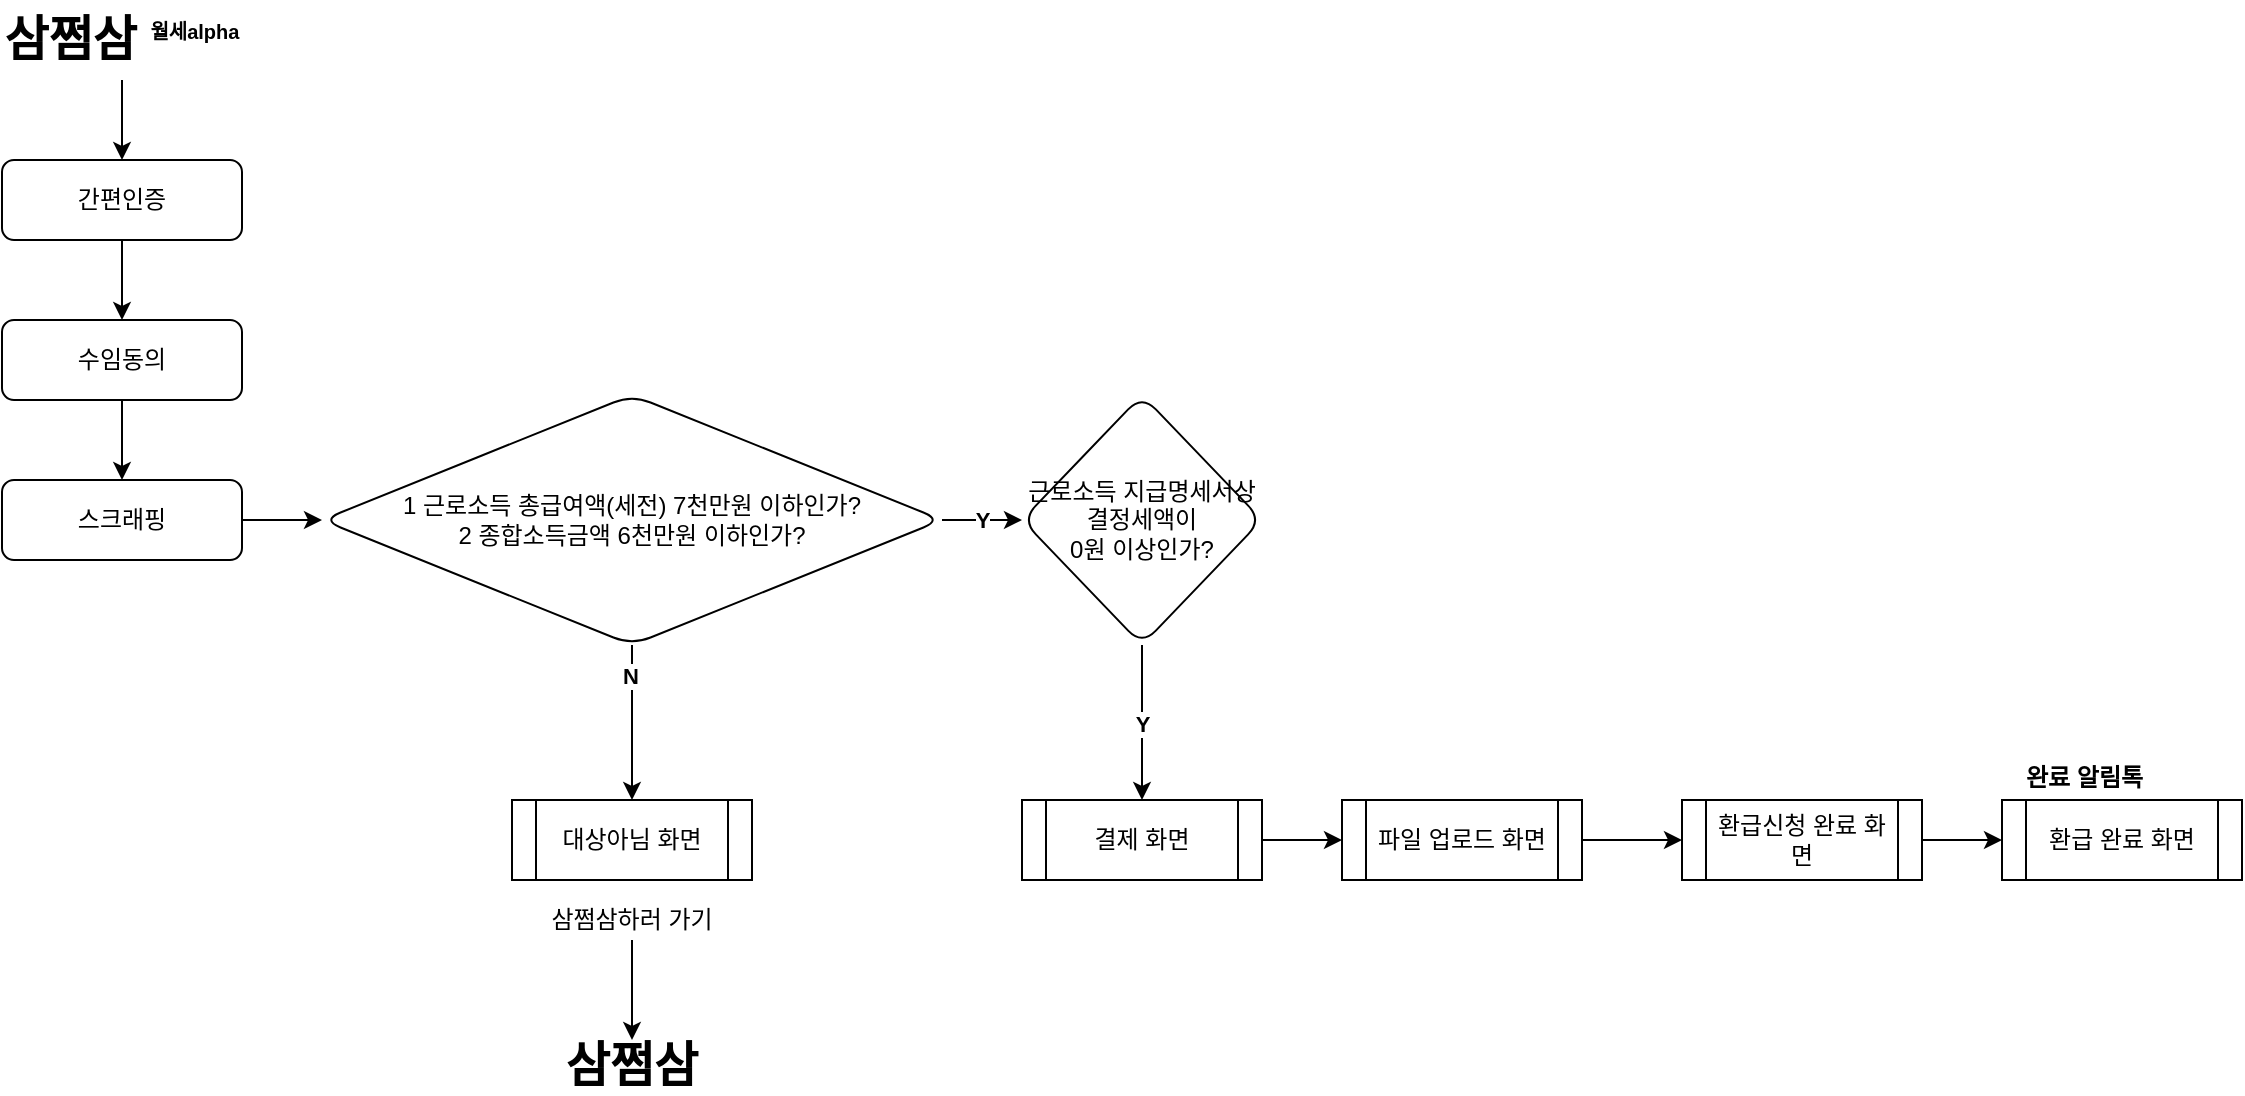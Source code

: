 <mxfile version="14.8.6" type="github">
  <diagram id="FFPN_viR1QeTXnwRhpP1" name="Page-1">
    <mxGraphModel dx="1024" dy="598" grid="1" gridSize="10" guides="1" tooltips="1" connect="1" arrows="1" fold="1" page="1" pageScale="1" pageWidth="827" pageHeight="1169" math="0" shadow="0">
      <root>
        <mxCell id="0" />
        <mxCell id="1" parent="0" />
        <mxCell id="fOPeem-4GS8IQXv0jA_y-4" value="" style="edgeStyle=orthogonalEdgeStyle;rounded=0;orthogonalLoop=1;jettySize=auto;html=1;" parent="1" source="fOPeem-4GS8IQXv0jA_y-2" target="fOPeem-4GS8IQXv0jA_y-3" edge="1">
          <mxGeometry relative="1" as="geometry" />
        </mxCell>
        <mxCell id="fOPeem-4GS8IQXv0jA_y-2" value="간편인증" style="rounded=1;whiteSpace=wrap;html=1;" parent="1" vertex="1">
          <mxGeometry x="120" y="160" width="120" height="40" as="geometry" />
        </mxCell>
        <mxCell id="fOPeem-4GS8IQXv0jA_y-6" value="" style="edgeStyle=orthogonalEdgeStyle;rounded=0;orthogonalLoop=1;jettySize=auto;html=1;" parent="1" source="fOPeem-4GS8IQXv0jA_y-3" target="fOPeem-4GS8IQXv0jA_y-5" edge="1">
          <mxGeometry relative="1" as="geometry" />
        </mxCell>
        <mxCell id="fOPeem-4GS8IQXv0jA_y-3" value="수임동의" style="rounded=1;whiteSpace=wrap;html=1;" parent="1" vertex="1">
          <mxGeometry x="120" y="240" width="120" height="40" as="geometry" />
        </mxCell>
        <mxCell id="fOPeem-4GS8IQXv0jA_y-8" value="" style="edgeStyle=orthogonalEdgeStyle;rounded=0;orthogonalLoop=1;jettySize=auto;html=1;" parent="1" source="fOPeem-4GS8IQXv0jA_y-5" target="fOPeem-4GS8IQXv0jA_y-7" edge="1">
          <mxGeometry relative="1" as="geometry" />
        </mxCell>
        <mxCell id="fOPeem-4GS8IQXv0jA_y-5" value="스크래핑" style="rounded=1;whiteSpace=wrap;html=1;" parent="1" vertex="1">
          <mxGeometry x="120" y="320" width="120" height="40" as="geometry" />
        </mxCell>
        <mxCell id="ceO7FLTLpm3Mc5pa_Sh7-29" value="&lt;b&gt;Y&lt;/b&gt;" style="edgeStyle=orthogonalEdgeStyle;rounded=0;orthogonalLoop=1;jettySize=auto;html=1;entryX=0;entryY=0.5;entryDx=0;entryDy=0;" parent="1" source="fOPeem-4GS8IQXv0jA_y-7" target="ceO7FLTLpm3Mc5pa_Sh7-18" edge="1">
          <mxGeometry relative="1" as="geometry" />
        </mxCell>
        <mxCell id="fOPeem-4GS8IQXv0jA_y-7" value="1 근로소득&amp;nbsp;총급여액(세전)&amp;nbsp;7천만원 이하인가?&lt;br&gt;2&amp;nbsp;&lt;span style=&quot;font-family: &amp;#34;helvetica&amp;#34;&quot;&gt;종합소득금액&amp;nbsp;6천만원&lt;/span&gt;&lt;span style=&quot;font-family: &amp;#34;helvetica&amp;#34;&quot;&gt;&amp;nbsp;&lt;/span&gt;&lt;span style=&quot;font-family: &amp;#34;helvetica&amp;#34;&quot;&gt;이하인가?&lt;/span&gt;" style="rhombus;whiteSpace=wrap;html=1;rounded=1;" parent="1" vertex="1">
          <mxGeometry x="280" y="277.5" width="310" height="125" as="geometry" />
        </mxCell>
        <mxCell id="fOPeem-4GS8IQXv0jA_y-26" style="edgeStyle=orthogonalEdgeStyle;rounded=0;orthogonalLoop=1;jettySize=auto;html=1;entryX=0.5;entryY=0;entryDx=0;entryDy=0;exitX=0.5;exitY=1;exitDx=0;exitDy=0;" parent="1" edge="1">
          <mxGeometry relative="1" as="geometry">
            <Array as="points">
              <mxPoint x="435" y="440" />
              <mxPoint x="435" y="440" />
            </Array>
            <mxPoint x="435" y="402.5" as="sourcePoint" />
            <mxPoint x="435" y="480" as="targetPoint" />
          </mxGeometry>
        </mxCell>
        <mxCell id="fOPeem-4GS8IQXv0jA_y-27" value="&lt;b&gt;N&lt;/b&gt;" style="edgeLabel;html=1;align=center;verticalAlign=middle;resizable=0;points=[];" parent="fOPeem-4GS8IQXv0jA_y-26" vertex="1" connectable="0">
          <mxGeometry x="-0.6" y="-1" relative="1" as="geometry">
            <mxPoint as="offset" />
          </mxGeometry>
        </mxCell>
        <mxCell id="fOPeem-4GS8IQXv0jA_y-16" value="&lt;span&gt;대상아님 화면&lt;/span&gt;" style="shape=process;whiteSpace=wrap;html=1;backgroundOutline=1;" parent="1" vertex="1">
          <mxGeometry x="375" y="480" width="120" height="40" as="geometry" />
        </mxCell>
        <mxCell id="fOPeem-4GS8IQXv0jA_y-29" style="edgeStyle=orthogonalEdgeStyle;rounded=0;orthogonalLoop=1;jettySize=auto;html=1;" parent="1" source="fOPeem-4GS8IQXv0jA_y-20" target="fOPeem-4GS8IQXv0jA_y-28" edge="1">
          <mxGeometry relative="1" as="geometry" />
        </mxCell>
        <mxCell id="fOPeem-4GS8IQXv0jA_y-20" value="삼쩜삼하러 가기" style="text;html=1;strokeColor=none;fillColor=none;align=center;verticalAlign=middle;whiteSpace=wrap;rounded=0;" parent="1" vertex="1">
          <mxGeometry x="380" y="530" width="110" height="20" as="geometry" />
        </mxCell>
        <mxCell id="fOPeem-4GS8IQXv0jA_y-22" value="" style="edgeStyle=orthogonalEdgeStyle;rounded=0;orthogonalLoop=1;jettySize=auto;html=1;" parent="1" source="fOPeem-4GS8IQXv0jA_y-21" target="fOPeem-4GS8IQXv0jA_y-2" edge="1">
          <mxGeometry relative="1" as="geometry" />
        </mxCell>
        <mxCell id="fOPeem-4GS8IQXv0jA_y-21" value="&lt;sub&gt;&lt;font style=&quot;font-size: 24px&quot;&gt;삼쩜삼 &lt;/font&gt;&lt;/sub&gt;&lt;sup&gt;월세alpha&lt;/sup&gt;" style="text;html=1;strokeColor=none;fillColor=none;align=center;verticalAlign=middle;whiteSpace=wrap;rounded=0;fontStyle=1" parent="1" vertex="1">
          <mxGeometry x="120" y="80" width="120" height="40" as="geometry" />
        </mxCell>
        <mxCell id="fOPeem-4GS8IQXv0jA_y-28" value="&lt;sub&gt;&lt;font style=&quot;font-size: 24px&quot;&gt;삼쩜삼&lt;/font&gt;&lt;/sub&gt;" style="text;html=1;strokeColor=none;fillColor=none;align=center;verticalAlign=middle;whiteSpace=wrap;rounded=0;fontStyle=1" parent="1" vertex="1">
          <mxGeometry x="375" y="600" width="120" height="25" as="geometry" />
        </mxCell>
        <mxCell id="ceO7FLTLpm3Mc5pa_Sh7-31" value="" style="edgeStyle=orthogonalEdgeStyle;rounded=0;orthogonalLoop=1;jettySize=auto;html=1;" parent="1" source="fOPeem-4GS8IQXv0jA_y-37" target="ceO7FLTLpm3Mc5pa_Sh7-4" edge="1">
          <mxGeometry relative="1" as="geometry" />
        </mxCell>
        <mxCell id="fOPeem-4GS8IQXv0jA_y-37" value="파일 업로드 화면" style="shape=process;whiteSpace=wrap;html=1;backgroundOutline=1;" parent="1" vertex="1">
          <mxGeometry x="790" y="480" width="120" height="40" as="geometry" />
        </mxCell>
        <mxCell id="ceO7FLTLpm3Mc5pa_Sh7-7" value="" style="edgeStyle=orthogonalEdgeStyle;rounded=0;orthogonalLoop=1;jettySize=auto;html=1;" parent="1" source="ceO7FLTLpm3Mc5pa_Sh7-4" target="ceO7FLTLpm3Mc5pa_Sh7-6" edge="1">
          <mxGeometry relative="1" as="geometry" />
        </mxCell>
        <mxCell id="ceO7FLTLpm3Mc5pa_Sh7-4" value="환급신청 완료 화면" style="shape=process;whiteSpace=wrap;html=1;backgroundOutline=1;" parent="1" vertex="1">
          <mxGeometry x="960" y="480" width="120" height="40" as="geometry" />
        </mxCell>
        <mxCell id="ceO7FLTLpm3Mc5pa_Sh7-6" value="환급 완료 화면" style="shape=process;whiteSpace=wrap;html=1;backgroundOutline=1;" parent="1" vertex="1">
          <mxGeometry x="1120" y="480" width="120" height="40" as="geometry" />
        </mxCell>
        <mxCell id="ceO7FLTLpm3Mc5pa_Sh7-30" value="&lt;b&gt;Y&lt;/b&gt;" style="edgeStyle=orthogonalEdgeStyle;rounded=0;orthogonalLoop=1;jettySize=auto;html=1;" parent="1" source="ceO7FLTLpm3Mc5pa_Sh7-18" target="ceO7FLTLpm3Mc5pa_Sh7-23" edge="1">
          <mxGeometry relative="1" as="geometry" />
        </mxCell>
        <mxCell id="ceO7FLTLpm3Mc5pa_Sh7-18" value="근로소득 지급명세서상&lt;br&gt;결정세액이 &lt;br&gt;0원 이상인가?" style="rhombus;whiteSpace=wrap;html=1;rounded=1;" parent="1" vertex="1">
          <mxGeometry x="630" y="277.5" width="120" height="125" as="geometry" />
        </mxCell>
        <mxCell id="ceO7FLTLpm3Mc5pa_Sh7-21" value="&lt;font face=&quot;helvetica&quot;&gt;&lt;b&gt;완료 알림톡&lt;/b&gt;&lt;br&gt;&lt;/font&gt;" style="text;whiteSpace=wrap;html=1;" parent="1" vertex="1">
          <mxGeometry x="1130" y="455" width="67" height="25" as="geometry" />
        </mxCell>
        <mxCell id="ceO7FLTLpm3Mc5pa_Sh7-26" style="edgeStyle=orthogonalEdgeStyle;rounded=0;orthogonalLoop=1;jettySize=auto;html=1;entryX=0;entryY=0.5;entryDx=0;entryDy=0;" parent="1" source="ceO7FLTLpm3Mc5pa_Sh7-23" target="fOPeem-4GS8IQXv0jA_y-37" edge="1">
          <mxGeometry relative="1" as="geometry" />
        </mxCell>
        <mxCell id="ceO7FLTLpm3Mc5pa_Sh7-23" value="결제 화면" style="shape=process;whiteSpace=wrap;html=1;backgroundOutline=1;" parent="1" vertex="1">
          <mxGeometry x="630" y="480" width="120" height="40" as="geometry" />
        </mxCell>
      </root>
    </mxGraphModel>
  </diagram>
</mxfile>
